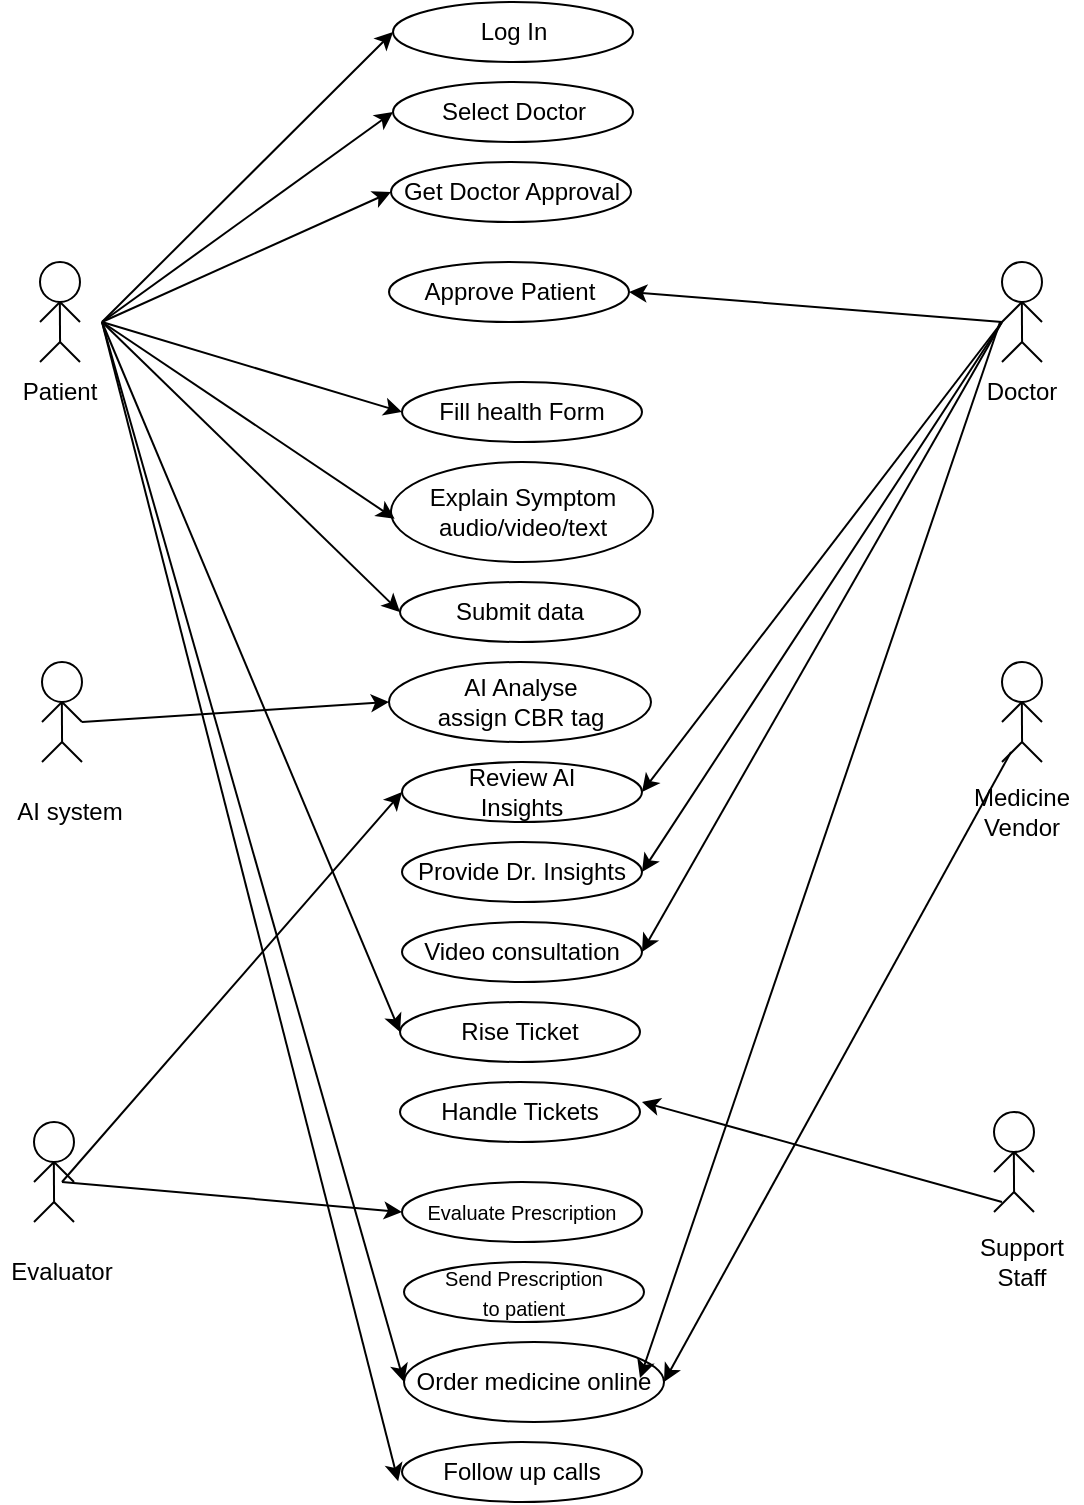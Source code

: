 <mxfile version="24.8.9">
  <diagram name="Page-1" id="RzsKgnqGwc3_8M-HvfZ9">
    <mxGraphModel dx="1096" dy="1412" grid="1" gridSize="10" guides="1" tooltips="1" connect="1" arrows="1" fold="1" page="1" pageScale="1" pageWidth="850" pageHeight="1100" math="0" shadow="0">
      <root>
        <mxCell id="0" />
        <mxCell id="1" parent="0" />
        <mxCell id="F_85ezbhZMd-6I1-vzlb-35" value="" style="group" vertex="1" connectable="0" parent="1">
          <mxGeometry x="530" y="150" width="60" height="80" as="geometry" />
        </mxCell>
        <mxCell id="F_85ezbhZMd-6I1-vzlb-10" value="" style="group" vertex="1" connectable="0" parent="F_85ezbhZMd-6I1-vzlb-35">
          <mxGeometry x="20" width="20" height="50" as="geometry" />
        </mxCell>
        <mxCell id="F_85ezbhZMd-6I1-vzlb-11" value="" style="ellipse;whiteSpace=wrap;html=1;aspect=fixed;" vertex="1" parent="F_85ezbhZMd-6I1-vzlb-10">
          <mxGeometry width="20" height="20" as="geometry" />
        </mxCell>
        <mxCell id="F_85ezbhZMd-6I1-vzlb-12" value="" style="endArrow=none;html=1;rounded=0;" edge="1" parent="F_85ezbhZMd-6I1-vzlb-10">
          <mxGeometry width="50" height="50" relative="1" as="geometry">
            <mxPoint x="10.03" y="40" as="sourcePoint" />
            <mxPoint x="9.93" y="20" as="targetPoint" />
          </mxGeometry>
        </mxCell>
        <mxCell id="F_85ezbhZMd-6I1-vzlb-13" value="" style="endArrow=none;html=1;rounded=0;" edge="1" parent="F_85ezbhZMd-6I1-vzlb-10">
          <mxGeometry width="50" height="50" relative="1" as="geometry">
            <mxPoint x="20" y="30" as="sourcePoint" />
            <mxPoint x="20" y="30" as="targetPoint" />
            <Array as="points">
              <mxPoint x="10" y="20" />
            </Array>
          </mxGeometry>
        </mxCell>
        <mxCell id="F_85ezbhZMd-6I1-vzlb-14" value="" style="endArrow=none;html=1;rounded=0;" edge="1" parent="F_85ezbhZMd-6I1-vzlb-10">
          <mxGeometry width="50" height="50" relative="1" as="geometry">
            <mxPoint x="20" y="50" as="sourcePoint" />
            <mxPoint x="20" y="50" as="targetPoint" />
            <Array as="points">
              <mxPoint x="10" y="40" />
            </Array>
          </mxGeometry>
        </mxCell>
        <mxCell id="F_85ezbhZMd-6I1-vzlb-15" value="" style="endArrow=none;html=1;rounded=0;" edge="1" parent="F_85ezbhZMd-6I1-vzlb-10">
          <mxGeometry width="50" height="50" relative="1" as="geometry">
            <mxPoint y="50" as="sourcePoint" />
            <mxPoint x="10" y="40" as="targetPoint" />
            <Array as="points">
              <mxPoint y="50" />
            </Array>
          </mxGeometry>
        </mxCell>
        <mxCell id="F_85ezbhZMd-6I1-vzlb-16" value="" style="endArrow=none;html=1;rounded=0;" edge="1" parent="F_85ezbhZMd-6I1-vzlb-10">
          <mxGeometry width="50" height="50" relative="1" as="geometry">
            <mxPoint y="30" as="sourcePoint" />
            <mxPoint x="10" y="20" as="targetPoint" />
            <Array as="points">
              <mxPoint y="30" />
            </Array>
          </mxGeometry>
        </mxCell>
        <mxCell id="F_85ezbhZMd-6I1-vzlb-34" value="Doctor" style="text;html=1;align=center;verticalAlign=middle;whiteSpace=wrap;rounded=0;" vertex="1" parent="F_85ezbhZMd-6I1-vzlb-35">
          <mxGeometry y="50" width="60" height="30" as="geometry" />
        </mxCell>
        <mxCell id="F_85ezbhZMd-6I1-vzlb-36" value="" style="group" vertex="1" connectable="0" parent="1">
          <mxGeometry x="530" y="350" width="60" height="90" as="geometry" />
        </mxCell>
        <mxCell id="F_85ezbhZMd-6I1-vzlb-24" value="" style="group" vertex="1" connectable="0" parent="F_85ezbhZMd-6I1-vzlb-36">
          <mxGeometry x="20" width="20" height="50" as="geometry" />
        </mxCell>
        <mxCell id="F_85ezbhZMd-6I1-vzlb-25" value="" style="ellipse;whiteSpace=wrap;html=1;aspect=fixed;" vertex="1" parent="F_85ezbhZMd-6I1-vzlb-24">
          <mxGeometry width="20" height="20" as="geometry" />
        </mxCell>
        <mxCell id="F_85ezbhZMd-6I1-vzlb-26" value="" style="endArrow=none;html=1;rounded=0;" edge="1" parent="F_85ezbhZMd-6I1-vzlb-24">
          <mxGeometry width="50" height="50" relative="1" as="geometry">
            <mxPoint x="10.03" y="40" as="sourcePoint" />
            <mxPoint x="9.93" y="20" as="targetPoint" />
          </mxGeometry>
        </mxCell>
        <mxCell id="F_85ezbhZMd-6I1-vzlb-27" value="" style="endArrow=none;html=1;rounded=0;" edge="1" parent="F_85ezbhZMd-6I1-vzlb-24">
          <mxGeometry width="50" height="50" relative="1" as="geometry">
            <mxPoint x="20" y="30" as="sourcePoint" />
            <mxPoint x="20" y="30" as="targetPoint" />
            <Array as="points">
              <mxPoint x="10" y="20" />
            </Array>
          </mxGeometry>
        </mxCell>
        <mxCell id="F_85ezbhZMd-6I1-vzlb-28" value="" style="endArrow=none;html=1;rounded=0;" edge="1" parent="F_85ezbhZMd-6I1-vzlb-24">
          <mxGeometry width="50" height="50" relative="1" as="geometry">
            <mxPoint x="20" y="50" as="sourcePoint" />
            <mxPoint x="20" y="50" as="targetPoint" />
            <Array as="points">
              <mxPoint x="10" y="40" />
            </Array>
          </mxGeometry>
        </mxCell>
        <mxCell id="F_85ezbhZMd-6I1-vzlb-29" value="" style="endArrow=none;html=1;rounded=0;" edge="1" parent="F_85ezbhZMd-6I1-vzlb-24">
          <mxGeometry width="50" height="50" relative="1" as="geometry">
            <mxPoint y="50" as="sourcePoint" />
            <mxPoint x="10" y="40" as="targetPoint" />
            <Array as="points">
              <mxPoint y="50" />
            </Array>
          </mxGeometry>
        </mxCell>
        <mxCell id="F_85ezbhZMd-6I1-vzlb-30" value="" style="endArrow=none;html=1;rounded=0;" edge="1" parent="F_85ezbhZMd-6I1-vzlb-24">
          <mxGeometry width="50" height="50" relative="1" as="geometry">
            <mxPoint y="30" as="sourcePoint" />
            <mxPoint x="10" y="20" as="targetPoint" />
            <Array as="points">
              <mxPoint y="30" />
            </Array>
          </mxGeometry>
        </mxCell>
        <mxCell id="F_85ezbhZMd-6I1-vzlb-33" value="Medicine Vendor" style="text;html=1;align=center;verticalAlign=middle;whiteSpace=wrap;rounded=0;" vertex="1" parent="F_85ezbhZMd-6I1-vzlb-36">
          <mxGeometry y="60" width="60" height="30" as="geometry" />
        </mxCell>
        <mxCell id="F_85ezbhZMd-6I1-vzlb-37" value="" style="group" vertex="1" connectable="0" parent="1">
          <mxGeometry x="54" y="350" width="60" height="90" as="geometry" />
        </mxCell>
        <mxCell id="F_85ezbhZMd-6I1-vzlb-17" value="" style="group" vertex="1" connectable="0" parent="F_85ezbhZMd-6I1-vzlb-37">
          <mxGeometry x="16" width="20" height="50" as="geometry" />
        </mxCell>
        <mxCell id="F_85ezbhZMd-6I1-vzlb-18" value="" style="ellipse;whiteSpace=wrap;html=1;aspect=fixed;" vertex="1" parent="F_85ezbhZMd-6I1-vzlb-17">
          <mxGeometry width="20" height="20" as="geometry" />
        </mxCell>
        <mxCell id="F_85ezbhZMd-6I1-vzlb-19" value="" style="endArrow=none;html=1;rounded=0;" edge="1" parent="F_85ezbhZMd-6I1-vzlb-17">
          <mxGeometry width="50" height="50" relative="1" as="geometry">
            <mxPoint x="10.03" y="40" as="sourcePoint" />
            <mxPoint x="9.93" y="20" as="targetPoint" />
          </mxGeometry>
        </mxCell>
        <mxCell id="F_85ezbhZMd-6I1-vzlb-20" value="" style="endArrow=none;html=1;rounded=0;" edge="1" parent="F_85ezbhZMd-6I1-vzlb-17">
          <mxGeometry width="50" height="50" relative="1" as="geometry">
            <mxPoint x="20" y="30" as="sourcePoint" />
            <mxPoint x="20" y="30" as="targetPoint" />
            <Array as="points">
              <mxPoint x="10" y="20" />
            </Array>
          </mxGeometry>
        </mxCell>
        <mxCell id="F_85ezbhZMd-6I1-vzlb-21" value="" style="endArrow=none;html=1;rounded=0;" edge="1" parent="F_85ezbhZMd-6I1-vzlb-17">
          <mxGeometry width="50" height="50" relative="1" as="geometry">
            <mxPoint x="20" y="50" as="sourcePoint" />
            <mxPoint x="20" y="50" as="targetPoint" />
            <Array as="points">
              <mxPoint x="10" y="40" />
            </Array>
          </mxGeometry>
        </mxCell>
        <mxCell id="F_85ezbhZMd-6I1-vzlb-22" value="" style="endArrow=none;html=1;rounded=0;" edge="1" parent="F_85ezbhZMd-6I1-vzlb-17">
          <mxGeometry width="50" height="50" relative="1" as="geometry">
            <mxPoint y="50" as="sourcePoint" />
            <mxPoint x="10" y="40" as="targetPoint" />
            <Array as="points">
              <mxPoint y="50" />
            </Array>
          </mxGeometry>
        </mxCell>
        <mxCell id="F_85ezbhZMd-6I1-vzlb-23" value="" style="endArrow=none;html=1;rounded=0;" edge="1" parent="F_85ezbhZMd-6I1-vzlb-17">
          <mxGeometry width="50" height="50" relative="1" as="geometry">
            <mxPoint y="30" as="sourcePoint" />
            <mxPoint x="10" y="20" as="targetPoint" />
            <Array as="points">
              <mxPoint y="30" />
            </Array>
          </mxGeometry>
        </mxCell>
        <mxCell id="F_85ezbhZMd-6I1-vzlb-32" value="AI system" style="text;html=1;align=center;verticalAlign=middle;whiteSpace=wrap;rounded=0;" vertex="1" parent="F_85ezbhZMd-6I1-vzlb-37">
          <mxGeometry y="60" width="60" height="30" as="geometry" />
        </mxCell>
        <mxCell id="F_85ezbhZMd-6I1-vzlb-38" value="" style="group" vertex="1" connectable="0" parent="1">
          <mxGeometry x="49" y="150" width="60" height="80" as="geometry" />
        </mxCell>
        <mxCell id="F_85ezbhZMd-6I1-vzlb-9" value="" style="group" vertex="1" connectable="0" parent="F_85ezbhZMd-6I1-vzlb-38">
          <mxGeometry x="20" width="20" height="50" as="geometry" />
        </mxCell>
        <mxCell id="F_85ezbhZMd-6I1-vzlb-2" value="" style="ellipse;whiteSpace=wrap;html=1;aspect=fixed;" vertex="1" parent="F_85ezbhZMd-6I1-vzlb-9">
          <mxGeometry width="20" height="20" as="geometry" />
        </mxCell>
        <mxCell id="F_85ezbhZMd-6I1-vzlb-3" value="" style="endArrow=none;html=1;rounded=0;" edge="1" parent="F_85ezbhZMd-6I1-vzlb-9">
          <mxGeometry width="50" height="50" relative="1" as="geometry">
            <mxPoint x="10.03" y="40" as="sourcePoint" />
            <mxPoint x="9.93" y="20" as="targetPoint" />
          </mxGeometry>
        </mxCell>
        <mxCell id="F_85ezbhZMd-6I1-vzlb-5" value="" style="endArrow=none;html=1;rounded=0;" edge="1" parent="F_85ezbhZMd-6I1-vzlb-9">
          <mxGeometry width="50" height="50" relative="1" as="geometry">
            <mxPoint x="20" y="30" as="sourcePoint" />
            <mxPoint x="20" y="30" as="targetPoint" />
            <Array as="points">
              <mxPoint x="10" y="20" />
            </Array>
          </mxGeometry>
        </mxCell>
        <mxCell id="F_85ezbhZMd-6I1-vzlb-6" value="" style="endArrow=none;html=1;rounded=0;" edge="1" parent="F_85ezbhZMd-6I1-vzlb-9">
          <mxGeometry width="50" height="50" relative="1" as="geometry">
            <mxPoint x="20" y="50" as="sourcePoint" />
            <mxPoint x="20" y="50" as="targetPoint" />
            <Array as="points">
              <mxPoint x="10" y="40" />
            </Array>
          </mxGeometry>
        </mxCell>
        <mxCell id="F_85ezbhZMd-6I1-vzlb-7" value="" style="endArrow=none;html=1;rounded=0;" edge="1" parent="F_85ezbhZMd-6I1-vzlb-9">
          <mxGeometry width="50" height="50" relative="1" as="geometry">
            <mxPoint y="50" as="sourcePoint" />
            <mxPoint x="10" y="40" as="targetPoint" />
            <Array as="points">
              <mxPoint y="50" />
            </Array>
          </mxGeometry>
        </mxCell>
        <mxCell id="F_85ezbhZMd-6I1-vzlb-8" value="" style="endArrow=none;html=1;rounded=0;" edge="1" parent="F_85ezbhZMd-6I1-vzlb-9">
          <mxGeometry width="50" height="50" relative="1" as="geometry">
            <mxPoint y="30" as="sourcePoint" />
            <mxPoint x="10" y="20" as="targetPoint" />
            <Array as="points">
              <mxPoint y="30" />
            </Array>
          </mxGeometry>
        </mxCell>
        <mxCell id="F_85ezbhZMd-6I1-vzlb-31" value="Patient" style="text;html=1;align=center;verticalAlign=middle;whiteSpace=wrap;rounded=0;" vertex="1" parent="F_85ezbhZMd-6I1-vzlb-38">
          <mxGeometry y="50" width="60" height="30" as="geometry" />
        </mxCell>
        <mxCell id="F_85ezbhZMd-6I1-vzlb-64" value="" style="group" vertex="1" connectable="0" parent="1">
          <mxGeometry x="50" y="580" width="60" height="90" as="geometry" />
        </mxCell>
        <mxCell id="F_85ezbhZMd-6I1-vzlb-65" value="" style="group" vertex="1" connectable="0" parent="F_85ezbhZMd-6I1-vzlb-64">
          <mxGeometry x="16" width="20" height="50" as="geometry" />
        </mxCell>
        <mxCell id="F_85ezbhZMd-6I1-vzlb-66" value="" style="ellipse;whiteSpace=wrap;html=1;aspect=fixed;" vertex="1" parent="F_85ezbhZMd-6I1-vzlb-65">
          <mxGeometry width="20" height="20" as="geometry" />
        </mxCell>
        <mxCell id="F_85ezbhZMd-6I1-vzlb-67" value="" style="endArrow=none;html=1;rounded=0;" edge="1" parent="F_85ezbhZMd-6I1-vzlb-65">
          <mxGeometry width="50" height="50" relative="1" as="geometry">
            <mxPoint x="10.03" y="40" as="sourcePoint" />
            <mxPoint x="9.93" y="20" as="targetPoint" />
          </mxGeometry>
        </mxCell>
        <mxCell id="F_85ezbhZMd-6I1-vzlb-68" value="" style="endArrow=none;html=1;rounded=0;" edge="1" parent="F_85ezbhZMd-6I1-vzlb-65">
          <mxGeometry width="50" height="50" relative="1" as="geometry">
            <mxPoint x="20" y="30" as="sourcePoint" />
            <mxPoint x="20" y="30" as="targetPoint" />
            <Array as="points">
              <mxPoint x="10" y="20" />
            </Array>
          </mxGeometry>
        </mxCell>
        <mxCell id="F_85ezbhZMd-6I1-vzlb-69" value="" style="endArrow=none;html=1;rounded=0;" edge="1" parent="F_85ezbhZMd-6I1-vzlb-65">
          <mxGeometry width="50" height="50" relative="1" as="geometry">
            <mxPoint x="20" y="50" as="sourcePoint" />
            <mxPoint x="20" y="50" as="targetPoint" />
            <Array as="points">
              <mxPoint x="10" y="40" />
            </Array>
          </mxGeometry>
        </mxCell>
        <mxCell id="F_85ezbhZMd-6I1-vzlb-70" value="" style="endArrow=none;html=1;rounded=0;" edge="1" parent="F_85ezbhZMd-6I1-vzlb-65">
          <mxGeometry width="50" height="50" relative="1" as="geometry">
            <mxPoint y="50" as="sourcePoint" />
            <mxPoint x="10" y="40" as="targetPoint" />
            <Array as="points">
              <mxPoint y="50" />
            </Array>
          </mxGeometry>
        </mxCell>
        <mxCell id="F_85ezbhZMd-6I1-vzlb-71" value="" style="endArrow=none;html=1;rounded=0;" edge="1" parent="F_85ezbhZMd-6I1-vzlb-65">
          <mxGeometry width="50" height="50" relative="1" as="geometry">
            <mxPoint y="30" as="sourcePoint" />
            <mxPoint x="10" y="20" as="targetPoint" />
            <Array as="points">
              <mxPoint y="30" />
            </Array>
          </mxGeometry>
        </mxCell>
        <mxCell id="F_85ezbhZMd-6I1-vzlb-72" value="Evaluator" style="text;html=1;align=center;verticalAlign=middle;whiteSpace=wrap;rounded=0;" vertex="1" parent="F_85ezbhZMd-6I1-vzlb-64">
          <mxGeometry y="60" width="60" height="30" as="geometry" />
        </mxCell>
        <mxCell id="F_85ezbhZMd-6I1-vzlb-73" value="" style="group" vertex="1" connectable="0" parent="1">
          <mxGeometry x="530" y="575" width="60" height="90" as="geometry" />
        </mxCell>
        <mxCell id="F_85ezbhZMd-6I1-vzlb-74" value="" style="group" vertex="1" connectable="0" parent="F_85ezbhZMd-6I1-vzlb-73">
          <mxGeometry x="16" width="20" height="50" as="geometry" />
        </mxCell>
        <mxCell id="F_85ezbhZMd-6I1-vzlb-75" value="" style="ellipse;whiteSpace=wrap;html=1;aspect=fixed;" vertex="1" parent="F_85ezbhZMd-6I1-vzlb-74">
          <mxGeometry width="20" height="20" as="geometry" />
        </mxCell>
        <mxCell id="F_85ezbhZMd-6I1-vzlb-76" value="" style="endArrow=none;html=1;rounded=0;" edge="1" parent="F_85ezbhZMd-6I1-vzlb-74">
          <mxGeometry width="50" height="50" relative="1" as="geometry">
            <mxPoint x="10.03" y="40" as="sourcePoint" />
            <mxPoint x="9.93" y="20" as="targetPoint" />
          </mxGeometry>
        </mxCell>
        <mxCell id="F_85ezbhZMd-6I1-vzlb-77" value="" style="endArrow=none;html=1;rounded=0;" edge="1" parent="F_85ezbhZMd-6I1-vzlb-74">
          <mxGeometry width="50" height="50" relative="1" as="geometry">
            <mxPoint x="20" y="30" as="sourcePoint" />
            <mxPoint x="20" y="30" as="targetPoint" />
            <Array as="points">
              <mxPoint x="10" y="20" />
            </Array>
          </mxGeometry>
        </mxCell>
        <mxCell id="F_85ezbhZMd-6I1-vzlb-78" value="" style="endArrow=none;html=1;rounded=0;" edge="1" parent="F_85ezbhZMd-6I1-vzlb-74">
          <mxGeometry width="50" height="50" relative="1" as="geometry">
            <mxPoint x="20" y="50" as="sourcePoint" />
            <mxPoint x="20" y="50" as="targetPoint" />
            <Array as="points">
              <mxPoint x="10" y="40" />
            </Array>
          </mxGeometry>
        </mxCell>
        <mxCell id="F_85ezbhZMd-6I1-vzlb-79" value="" style="endArrow=none;html=1;rounded=0;" edge="1" parent="F_85ezbhZMd-6I1-vzlb-74">
          <mxGeometry width="50" height="50" relative="1" as="geometry">
            <mxPoint y="50" as="sourcePoint" />
            <mxPoint x="10" y="40" as="targetPoint" />
            <Array as="points">
              <mxPoint y="50" />
            </Array>
          </mxGeometry>
        </mxCell>
        <mxCell id="F_85ezbhZMd-6I1-vzlb-80" value="" style="endArrow=none;html=1;rounded=0;" edge="1" parent="F_85ezbhZMd-6I1-vzlb-74">
          <mxGeometry width="50" height="50" relative="1" as="geometry">
            <mxPoint y="30" as="sourcePoint" />
            <mxPoint x="10" y="20" as="targetPoint" />
            <Array as="points">
              <mxPoint y="30" />
            </Array>
          </mxGeometry>
        </mxCell>
        <mxCell id="F_85ezbhZMd-6I1-vzlb-81" value="Support Staff" style="text;html=1;align=center;verticalAlign=middle;whiteSpace=wrap;rounded=0;" vertex="1" parent="F_85ezbhZMd-6I1-vzlb-73">
          <mxGeometry y="60" width="60" height="30" as="geometry" />
        </mxCell>
        <mxCell id="F_85ezbhZMd-6I1-vzlb-82" value="Log In" style="ellipse;whiteSpace=wrap;html=1;" vertex="1" parent="1">
          <mxGeometry x="245.5" y="20" width="120" height="30" as="geometry" />
        </mxCell>
        <mxCell id="F_85ezbhZMd-6I1-vzlb-83" value="Select Doctor" style="ellipse;whiteSpace=wrap;html=1;" vertex="1" parent="1">
          <mxGeometry x="245.5" y="60" width="120" height="30" as="geometry" />
        </mxCell>
        <mxCell id="F_85ezbhZMd-6I1-vzlb-84" value="Get Doctor Approval" style="ellipse;whiteSpace=wrap;html=1;" vertex="1" parent="1">
          <mxGeometry x="244.5" y="100" width="120" height="30" as="geometry" />
        </mxCell>
        <mxCell id="F_85ezbhZMd-6I1-vzlb-85" value="Fill health Form" style="ellipse;whiteSpace=wrap;html=1;" vertex="1" parent="1">
          <mxGeometry x="250" y="210" width="120" height="30" as="geometry" />
        </mxCell>
        <mxCell id="F_85ezbhZMd-6I1-vzlb-86" value="Explain Symptom&lt;br&gt;audio/video/text" style="ellipse;whiteSpace=wrap;html=1;" vertex="1" parent="1">
          <mxGeometry x="244.5" y="250" width="131" height="50" as="geometry" />
        </mxCell>
        <mxCell id="F_85ezbhZMd-6I1-vzlb-87" value="Submit data" style="ellipse;whiteSpace=wrap;html=1;" vertex="1" parent="1">
          <mxGeometry x="249" y="310" width="120" height="30" as="geometry" />
        </mxCell>
        <mxCell id="F_85ezbhZMd-6I1-vzlb-88" value="AI Analyse&lt;br&gt;assign CBR tag" style="ellipse;whiteSpace=wrap;html=1;" vertex="1" parent="1">
          <mxGeometry x="243.5" y="350" width="131" height="40" as="geometry" />
        </mxCell>
        <mxCell id="F_85ezbhZMd-6I1-vzlb-89" value="Review AI&lt;br&gt;Insights" style="ellipse;whiteSpace=wrap;html=1;" vertex="1" parent="1">
          <mxGeometry x="250" y="400" width="120" height="30" as="geometry" />
        </mxCell>
        <mxCell id="F_85ezbhZMd-6I1-vzlb-90" value="Provide Dr. Insights" style="ellipse;whiteSpace=wrap;html=1;" vertex="1" parent="1">
          <mxGeometry x="250" y="440" width="120" height="30" as="geometry" />
        </mxCell>
        <mxCell id="F_85ezbhZMd-6I1-vzlb-91" value="Video consultation" style="ellipse;whiteSpace=wrap;html=1;" vertex="1" parent="1">
          <mxGeometry x="250" y="480" width="120" height="30" as="geometry" />
        </mxCell>
        <mxCell id="F_85ezbhZMd-6I1-vzlb-92" value="Rise Ticket" style="ellipse;whiteSpace=wrap;html=1;" vertex="1" parent="1">
          <mxGeometry x="249" y="520" width="120" height="30" as="geometry" />
        </mxCell>
        <mxCell id="F_85ezbhZMd-6I1-vzlb-93" value="&lt;font style=&quot;font-size: 10px;&quot;&gt;Evaluate Prescription&lt;/font&gt;" style="ellipse;whiteSpace=wrap;html=1;" vertex="1" parent="1">
          <mxGeometry x="250" y="610" width="120" height="30" as="geometry" />
        </mxCell>
        <mxCell id="F_85ezbhZMd-6I1-vzlb-95" value="&lt;font style=&quot;font-size: 10px;&quot;&gt;Send Prescription&lt;br&gt;to patient&lt;/font&gt;" style="ellipse;whiteSpace=wrap;html=1;" vertex="1" parent="1">
          <mxGeometry x="251" y="650" width="120" height="30" as="geometry" />
        </mxCell>
        <mxCell id="F_85ezbhZMd-6I1-vzlb-96" value="Order medicine online" style="ellipse;whiteSpace=wrap;html=1;" vertex="1" parent="1">
          <mxGeometry x="251" y="690" width="130" height="40" as="geometry" />
        </mxCell>
        <mxCell id="F_85ezbhZMd-6I1-vzlb-97" value="Follow up calls" style="ellipse;whiteSpace=wrap;html=1;" vertex="1" parent="1">
          <mxGeometry x="250" y="740" width="120" height="30" as="geometry" />
        </mxCell>
        <mxCell id="F_85ezbhZMd-6I1-vzlb-98" value="" style="endArrow=classic;html=1;rounded=0;entryX=0;entryY=0.5;entryDx=0;entryDy=0;" edge="1" parent="1" target="F_85ezbhZMd-6I1-vzlb-82">
          <mxGeometry width="50" height="50" relative="1" as="geometry">
            <mxPoint x="100" y="180" as="sourcePoint" />
            <mxPoint x="170" y="140" as="targetPoint" />
          </mxGeometry>
        </mxCell>
        <mxCell id="F_85ezbhZMd-6I1-vzlb-99" value="" style="endArrow=classic;html=1;rounded=0;entryX=0;entryY=0.5;entryDx=0;entryDy=0;" edge="1" parent="1" target="F_85ezbhZMd-6I1-vzlb-83">
          <mxGeometry width="50" height="50" relative="1" as="geometry">
            <mxPoint x="100" y="180" as="sourcePoint" />
            <mxPoint x="260" y="115" as="targetPoint" />
          </mxGeometry>
        </mxCell>
        <mxCell id="F_85ezbhZMd-6I1-vzlb-100" value="" style="endArrow=classic;html=1;rounded=0;entryX=0;entryY=0.5;entryDx=0;entryDy=0;" edge="1" parent="1" target="F_85ezbhZMd-6I1-vzlb-84">
          <mxGeometry width="50" height="50" relative="1" as="geometry">
            <mxPoint x="100" y="180" as="sourcePoint" />
            <mxPoint x="260" y="155" as="targetPoint" />
          </mxGeometry>
        </mxCell>
        <mxCell id="F_85ezbhZMd-6I1-vzlb-101" value="" style="endArrow=classic;html=1;rounded=0;entryX=0;entryY=0.5;entryDx=0;entryDy=0;" edge="1" parent="1" target="F_85ezbhZMd-6I1-vzlb-85">
          <mxGeometry width="50" height="50" relative="1" as="geometry">
            <mxPoint x="100" y="180" as="sourcePoint" />
            <mxPoint x="259" y="195" as="targetPoint" />
          </mxGeometry>
        </mxCell>
        <mxCell id="F_85ezbhZMd-6I1-vzlb-102" value="" style="endArrow=classic;html=1;rounded=0;entryX=0.014;entryY=0.567;entryDx=0;entryDy=0;entryPerimeter=0;" edge="1" parent="1" target="F_85ezbhZMd-6I1-vzlb-86">
          <mxGeometry width="50" height="50" relative="1" as="geometry">
            <mxPoint x="100" y="180" as="sourcePoint" />
            <mxPoint x="260" y="235" as="targetPoint" />
          </mxGeometry>
        </mxCell>
        <mxCell id="F_85ezbhZMd-6I1-vzlb-103" value="" style="endArrow=classic;html=1;rounded=0;entryX=0;entryY=0.5;entryDx=0;entryDy=0;" edge="1" parent="1" target="F_85ezbhZMd-6I1-vzlb-87">
          <mxGeometry width="50" height="50" relative="1" as="geometry">
            <mxPoint x="100" y="180" as="sourcePoint" />
            <mxPoint x="256" y="288" as="targetPoint" />
          </mxGeometry>
        </mxCell>
        <mxCell id="F_85ezbhZMd-6I1-vzlb-104" value="" style="endArrow=classic;html=1;rounded=0;entryX=0;entryY=0.5;entryDx=0;entryDy=0;" edge="1" parent="1" target="F_85ezbhZMd-6I1-vzlb-92">
          <mxGeometry width="50" height="50" relative="1" as="geometry">
            <mxPoint x="100" y="180" as="sourcePoint" />
            <mxPoint x="259" y="335" as="targetPoint" />
          </mxGeometry>
        </mxCell>
        <mxCell id="F_85ezbhZMd-6I1-vzlb-107" value="" style="endArrow=classic;html=1;rounded=0;entryX=0;entryY=0.5;entryDx=0;entryDy=0;" edge="1" parent="1" target="F_85ezbhZMd-6I1-vzlb-96">
          <mxGeometry width="50" height="50" relative="1" as="geometry">
            <mxPoint x="100" y="180" as="sourcePoint" />
            <mxPoint x="259" y="545" as="targetPoint" />
          </mxGeometry>
        </mxCell>
        <mxCell id="F_85ezbhZMd-6I1-vzlb-108" value="" style="endArrow=classic;html=1;rounded=0;entryX=-0.016;entryY=0.656;entryDx=0;entryDy=0;entryPerimeter=0;" edge="1" parent="1" target="F_85ezbhZMd-6I1-vzlb-97">
          <mxGeometry width="50" height="50" relative="1" as="geometry">
            <mxPoint x="100" y="180" as="sourcePoint" />
            <mxPoint x="260" y="670" as="targetPoint" />
          </mxGeometry>
        </mxCell>
        <mxCell id="F_85ezbhZMd-6I1-vzlb-109" value="" style="endArrow=classic;html=1;rounded=0;entryX=1;entryY=0.5;entryDx=0;entryDy=0;" edge="1" parent="1" target="F_85ezbhZMd-6I1-vzlb-110">
          <mxGeometry width="50" height="50" relative="1" as="geometry">
            <mxPoint x="550" y="180" as="sourcePoint" />
            <mxPoint x="400" y="150" as="targetPoint" />
          </mxGeometry>
        </mxCell>
        <mxCell id="F_85ezbhZMd-6I1-vzlb-110" value="Approve Patient" style="ellipse;whiteSpace=wrap;html=1;" vertex="1" parent="1">
          <mxGeometry x="243.5" y="150" width="120" height="30" as="geometry" />
        </mxCell>
        <mxCell id="F_85ezbhZMd-6I1-vzlb-111" value="" style="endArrow=classic;html=1;rounded=0;entryX=1;entryY=0.5;entryDx=0;entryDy=0;" edge="1" parent="1" target="F_85ezbhZMd-6I1-vzlb-89">
          <mxGeometry width="50" height="50" relative="1" as="geometry">
            <mxPoint x="550" y="180" as="sourcePoint" />
            <mxPoint x="373" y="175" as="targetPoint" />
          </mxGeometry>
        </mxCell>
        <mxCell id="F_85ezbhZMd-6I1-vzlb-112" value="" style="endArrow=classic;html=1;rounded=0;entryX=1;entryY=0.5;entryDx=0;entryDy=0;" edge="1" parent="1" target="F_85ezbhZMd-6I1-vzlb-90">
          <mxGeometry width="50" height="50" relative="1" as="geometry">
            <mxPoint x="550" y="180" as="sourcePoint" />
            <mxPoint x="380" y="425" as="targetPoint" />
          </mxGeometry>
        </mxCell>
        <mxCell id="F_85ezbhZMd-6I1-vzlb-113" value="" style="endArrow=classic;html=1;rounded=0;entryX=1;entryY=0.5;entryDx=0;entryDy=0;" edge="1" parent="1">
          <mxGeometry width="50" height="50" relative="1" as="geometry">
            <mxPoint x="550" y="180" as="sourcePoint" />
            <mxPoint x="370" y="495" as="targetPoint" />
          </mxGeometry>
        </mxCell>
        <mxCell id="F_85ezbhZMd-6I1-vzlb-114" value="" style="endArrow=classic;html=1;rounded=0;entryX=1;entryY=0.5;entryDx=0;entryDy=0;" edge="1" parent="1">
          <mxGeometry width="50" height="50" relative="1" as="geometry">
            <mxPoint x="549" y="180" as="sourcePoint" />
            <mxPoint x="369" y="708" as="targetPoint" />
          </mxGeometry>
        </mxCell>
        <mxCell id="F_85ezbhZMd-6I1-vzlb-115" value="" style="endArrow=classic;html=1;rounded=0;entryX=0;entryY=0.5;entryDx=0;entryDy=0;" edge="1" parent="1" target="F_85ezbhZMd-6I1-vzlb-88">
          <mxGeometry width="50" height="50" relative="1" as="geometry">
            <mxPoint x="90" y="380" as="sourcePoint" />
            <mxPoint x="140" y="330" as="targetPoint" />
          </mxGeometry>
        </mxCell>
        <mxCell id="F_85ezbhZMd-6I1-vzlb-116" value="" style="endArrow=classic;html=1;rounded=0;entryX=0;entryY=0.5;entryDx=0;entryDy=0;" edge="1" parent="1" target="F_85ezbhZMd-6I1-vzlb-93">
          <mxGeometry width="50" height="50" relative="1" as="geometry">
            <mxPoint x="80" y="610" as="sourcePoint" />
            <mxPoint x="233" y="600" as="targetPoint" />
          </mxGeometry>
        </mxCell>
        <mxCell id="F_85ezbhZMd-6I1-vzlb-117" value="" style="endArrow=classic;html=1;rounded=0;entryX=0;entryY=0.5;entryDx=0;entryDy=0;" edge="1" parent="1" target="F_85ezbhZMd-6I1-vzlb-89">
          <mxGeometry width="50" height="50" relative="1" as="geometry">
            <mxPoint x="80" y="610" as="sourcePoint" />
            <mxPoint x="259" y="585" as="targetPoint" />
          </mxGeometry>
        </mxCell>
        <mxCell id="F_85ezbhZMd-6I1-vzlb-118" value="" style="endArrow=classic;html=1;rounded=0;entryX=1;entryY=0.5;entryDx=0;entryDy=0;" edge="1" parent="1" target="F_85ezbhZMd-6I1-vzlb-96">
          <mxGeometry width="50" height="50" relative="1" as="geometry">
            <mxPoint x="554.5" y="395" as="sourcePoint" />
            <mxPoint x="374.5" y="630" as="targetPoint" />
          </mxGeometry>
        </mxCell>
        <mxCell id="F_85ezbhZMd-6I1-vzlb-119" value="Handle Tickets" style="ellipse;whiteSpace=wrap;html=1;" vertex="1" parent="1">
          <mxGeometry x="249" y="560" width="120" height="30" as="geometry" />
        </mxCell>
        <mxCell id="F_85ezbhZMd-6I1-vzlb-120" value="" style="endArrow=classic;html=1;rounded=0;" edge="1" parent="1">
          <mxGeometry width="50" height="50" relative="1" as="geometry">
            <mxPoint x="550" y="620" as="sourcePoint" />
            <mxPoint x="370" y="570" as="targetPoint" />
          </mxGeometry>
        </mxCell>
      </root>
    </mxGraphModel>
  </diagram>
</mxfile>
